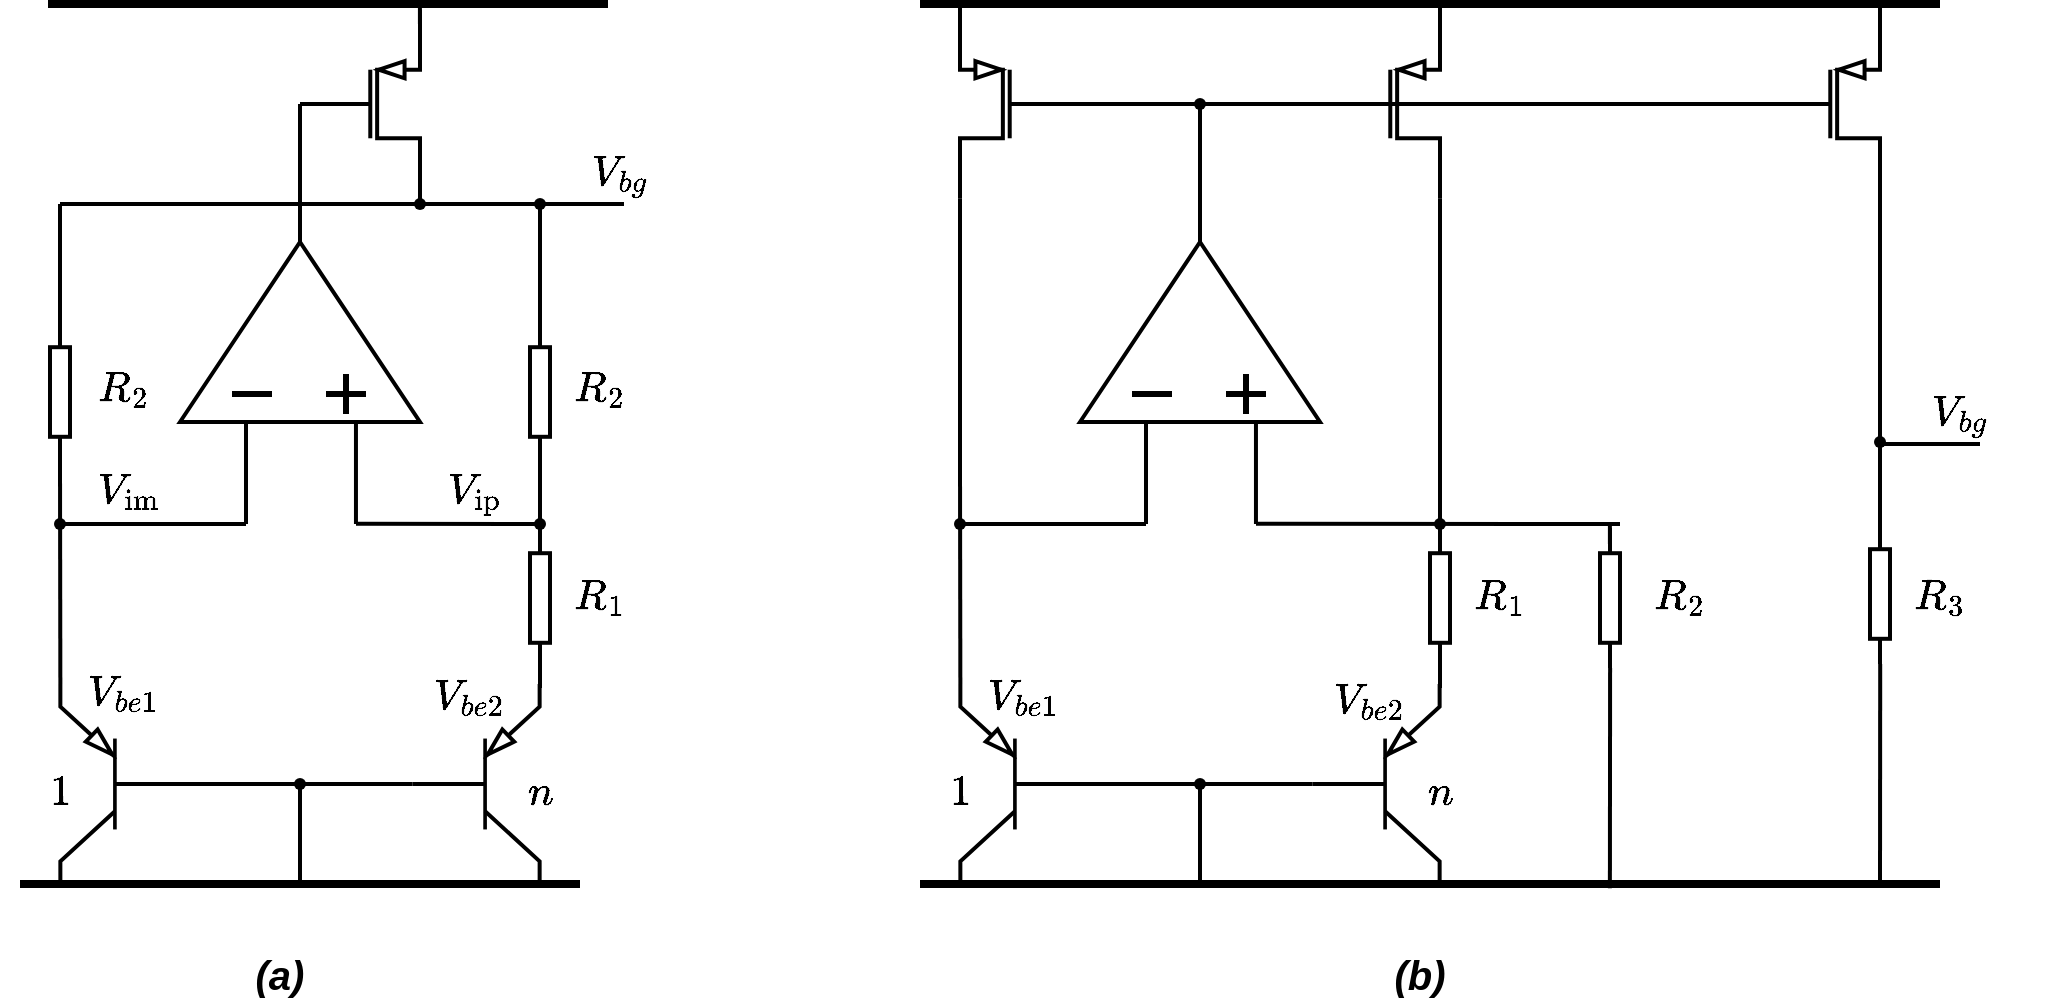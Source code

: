 <mxfile version="24.7.17">
  <diagram name="Page-1" id="VOTwZXIP0C5Wm990iq9c">
    <mxGraphModel dx="1393" dy="826" grid="1" gridSize="10" guides="1" tooltips="1" connect="1" arrows="1" fold="1" page="1" pageScale="1" pageWidth="850" pageHeight="1100" math="1" shadow="0">
      <root>
        <mxCell id="0" />
        <mxCell id="1" parent="0" />
        <mxCell id="DH1XRu-fGJWWLNNBZg_z-2" value="" style="verticalLabelPosition=bottom;shadow=0;dashed=0;align=center;html=1;verticalAlign=top;shape=mxgraph.electrical.transistors.pmos;pointerEvents=1;direction=east;flipH=0;strokeWidth=2;" parent="1" vertex="1">
          <mxGeometry x="200" y="180" width="60" height="100" as="geometry" />
        </mxCell>
        <mxCell id="DH1XRu-fGJWWLNNBZg_z-3" value="" style="verticalLabelPosition=bottom;shadow=0;dashed=0;align=center;html=1;verticalAlign=top;shape=mxgraph.electrical.transistors.pnp_transistor_5;flipH=1;strokeWidth=2;" parent="1" vertex="1">
          <mxGeometry x="80" y="520" width="64" height="100" as="geometry" />
        </mxCell>
        <mxCell id="DH1XRu-fGJWWLNNBZg_z-4" value="" style="verticalLabelPosition=bottom;shadow=0;dashed=0;align=center;html=1;verticalAlign=top;shape=mxgraph.electrical.transistors.pnp_transistor_5;flipH=0;strokeWidth=2;" parent="1" vertex="1">
          <mxGeometry x="256" y="520" width="64" height="100" as="geometry" />
        </mxCell>
        <mxCell id="DH1XRu-fGJWWLNNBZg_z-5" value="" style="pointerEvents=1;verticalLabelPosition=bottom;shadow=0;dashed=0;align=center;html=1;verticalAlign=top;shape=mxgraph.electrical.resistors.resistor_1;direction=south;strokeWidth=2;" parent="1" vertex="1">
          <mxGeometry x="75" y="339" width="10" height="70" as="geometry" />
        </mxCell>
        <mxCell id="DH1XRu-fGJWWLNNBZg_z-6" value="" style="pointerEvents=1;verticalLabelPosition=bottom;shadow=0;dashed=0;align=center;html=1;verticalAlign=top;shape=mxgraph.electrical.resistors.resistor_1;direction=south;strokeWidth=2;" parent="1" vertex="1">
          <mxGeometry x="315" y="339" width="10" height="70" as="geometry" />
        </mxCell>
        <mxCell id="DH1XRu-fGJWWLNNBZg_z-7" value="" style="pointerEvents=1;verticalLabelPosition=bottom;shadow=0;dashed=0;align=center;html=1;verticalAlign=top;shape=mxgraph.electrical.resistors.resistor_1;direction=south;strokeWidth=2;" parent="1" vertex="1">
          <mxGeometry x="315" y="442" width="10" height="70" as="geometry" />
        </mxCell>
        <mxCell id="DH1XRu-fGJWWLNNBZg_z-9" value="" style="endArrow=none;html=1;rounded=0;strokeWidth=4;" parent="1" edge="1">
          <mxGeometry width="50" height="50" relative="1" as="geometry">
            <mxPoint x="74" y="180" as="sourcePoint" />
            <mxPoint x="354" y="180" as="targetPoint" />
          </mxGeometry>
        </mxCell>
        <mxCell id="DH1XRu-fGJWWLNNBZg_z-10" value="" style="endArrow=none;html=1;rounded=0;exitX=1;exitY=0;exitDx=0;exitDy=0;exitPerimeter=0;entryX=1;entryY=0.5;entryDx=0;entryDy=0;entryPerimeter=0;strokeWidth=2;" parent="1" source="DH1XRu-fGJWWLNNBZg_z-3" target="DH1XRu-fGJWWLNNBZg_z-5" edge="1">
          <mxGeometry width="50" height="50" relative="1" as="geometry">
            <mxPoint x="30" y="430" as="sourcePoint" />
            <mxPoint x="80" y="380" as="targetPoint" />
          </mxGeometry>
        </mxCell>
        <mxCell id="DH1XRu-fGJWWLNNBZg_z-12" value="" style="endArrow=none;html=1;rounded=0;exitX=1;exitY=0.5;exitDx=0;exitDy=0;strokeWidth=2;" parent="1" source="s4SiOP88Y1OLbog2NG3d-1" edge="1">
          <mxGeometry width="50" height="50" relative="1" as="geometry">
            <mxPoint x="200.095" y="307.84" as="sourcePoint" />
            <mxPoint x="200" y="230" as="targetPoint" />
          </mxGeometry>
        </mxCell>
        <mxCell id="DH1XRu-fGJWWLNNBZg_z-13" value="" style="endArrow=none;html=1;rounded=0;strokeWidth=2;" parent="1" source="DH1XRu-fGJWWLNNBZg_z-35" edge="1">
          <mxGeometry width="50" height="50" relative="1" as="geometry">
            <mxPoint x="80" y="280" as="sourcePoint" />
            <mxPoint x="362" y="280" as="targetPoint" />
          </mxGeometry>
        </mxCell>
        <mxCell id="DH1XRu-fGJWWLNNBZg_z-14" value="" style="endArrow=none;html=1;rounded=0;strokeWidth=2;" parent="1" source="DH1XRu-fGJWWLNNBZg_z-17" edge="1">
          <mxGeometry width="50" height="50" relative="1" as="geometry">
            <mxPoint x="260" y="290" as="sourcePoint" />
            <mxPoint x="260" y="270" as="targetPoint" />
          </mxGeometry>
        </mxCell>
        <mxCell id="DH1XRu-fGJWWLNNBZg_z-15" value="" style="endArrow=none;html=1;rounded=0;exitX=0.014;exitY=0.5;exitDx=0;exitDy=0;exitPerimeter=0;strokeWidth=2;entryX=0.495;entryY=1.024;entryDx=0;entryDy=0;entryPerimeter=0;" parent="1" source="DH1XRu-fGJWWLNNBZg_z-6" target="DH1XRu-fGJWWLNNBZg_z-35" edge="1">
          <mxGeometry width="50" height="50" relative="1" as="geometry">
            <mxPoint x="320" y="310" as="sourcePoint" />
            <mxPoint x="320" y="290" as="targetPoint" />
          </mxGeometry>
        </mxCell>
        <mxCell id="DH1XRu-fGJWWLNNBZg_z-16" value="" style="endArrow=none;html=1;rounded=0;exitX=0;exitY=0.5;exitDx=0;exitDy=0;exitPerimeter=0;strokeWidth=2;" parent="1" source="DH1XRu-fGJWWLNNBZg_z-5" edge="1">
          <mxGeometry width="50" height="50" relative="1" as="geometry">
            <mxPoint x="79.92" y="310" as="sourcePoint" />
            <mxPoint x="80" y="280" as="targetPoint" />
          </mxGeometry>
        </mxCell>
        <mxCell id="DH1XRu-fGJWWLNNBZg_z-18" value="" style="endArrow=none;html=1;rounded=0;strokeWidth=2;" parent="1" edge="1">
          <mxGeometry width="50" height="50" relative="1" as="geometry">
            <mxPoint x="80" y="440" as="sourcePoint" />
            <mxPoint x="173" y="440" as="targetPoint" />
          </mxGeometry>
        </mxCell>
        <mxCell id="DH1XRu-fGJWWLNNBZg_z-19" value="" style="endArrow=none;html=1;rounded=0;strokeWidth=2;" parent="1" edge="1">
          <mxGeometry width="50" height="50" relative="1" as="geometry">
            <mxPoint x="173" y="440" as="sourcePoint" />
            <mxPoint x="173" y="388" as="targetPoint" />
          </mxGeometry>
        </mxCell>
        <mxCell id="DH1XRu-fGJWWLNNBZg_z-20" value="" style="shape=waypoint;sketch=0;fillStyle=solid;size=6;pointerEvents=1;points=[];fillColor=none;resizable=0;rotatable=0;perimeter=centerPerimeter;snapToPoint=1;strokeWidth=1;" parent="1" vertex="1">
          <mxGeometry x="70" y="430" width="20" height="20" as="geometry" />
        </mxCell>
        <mxCell id="DH1XRu-fGJWWLNNBZg_z-21" value="" style="endArrow=none;html=1;rounded=0;strokeWidth=2;" parent="1" edge="1">
          <mxGeometry width="50" height="50" relative="1" as="geometry">
            <mxPoint x="227.98" y="440" as="sourcePoint" />
            <mxPoint x="227.98" y="388" as="targetPoint" />
          </mxGeometry>
        </mxCell>
        <mxCell id="DH1XRu-fGJWWLNNBZg_z-22" value="" style="endArrow=none;html=1;rounded=0;strokeWidth=2;" parent="1" edge="1">
          <mxGeometry width="50" height="50" relative="1" as="geometry">
            <mxPoint x="228" y="439.93" as="sourcePoint" />
            <mxPoint x="320" y="440" as="targetPoint" />
          </mxGeometry>
        </mxCell>
        <mxCell id="DH1XRu-fGJWWLNNBZg_z-23" value="" style="endArrow=none;html=1;rounded=0;exitX=0.002;exitY=0.501;exitDx=0;exitDy=0;exitPerimeter=0;entryX=1;entryY=0.5;entryDx=0;entryDy=0;entryPerimeter=0;strokeWidth=2;" parent="1" source="DH1XRu-fGJWWLNNBZg_z-7" target="DH1XRu-fGJWWLNNBZg_z-6" edge="1">
          <mxGeometry width="50" height="50" relative="1" as="geometry">
            <mxPoint x="320" y="440" as="sourcePoint" />
            <mxPoint x="320" y="380" as="targetPoint" />
          </mxGeometry>
        </mxCell>
        <mxCell id="DH1XRu-fGJWWLNNBZg_z-24" value="" style="shape=waypoint;sketch=0;fillStyle=solid;size=6;pointerEvents=1;points=[];fillColor=none;resizable=0;rotatable=0;perimeter=centerPerimeter;snapToPoint=1;strokeWidth=1;" parent="1" vertex="1">
          <mxGeometry x="310" y="430" width="20" height="20" as="geometry" />
        </mxCell>
        <mxCell id="DH1XRu-fGJWWLNNBZg_z-25" value="" style="endArrow=none;html=1;rounded=0;strokeWidth=2;" parent="1" edge="1">
          <mxGeometry width="50" height="50" relative="1" as="geometry">
            <mxPoint x="259.96" y="190" as="sourcePoint" />
            <mxPoint x="259.96" y="180" as="targetPoint" />
          </mxGeometry>
        </mxCell>
        <mxCell id="DH1XRu-fGJWWLNNBZg_z-26" value="" style="endArrow=none;html=1;rounded=0;strokeWidth=4;" parent="1" edge="1">
          <mxGeometry width="50" height="50" relative="1" as="geometry">
            <mxPoint x="60" y="620" as="sourcePoint" />
            <mxPoint x="340" y="620" as="targetPoint" />
          </mxGeometry>
        </mxCell>
        <mxCell id="DH1XRu-fGJWWLNNBZg_z-27" value="" style="endArrow=none;html=1;rounded=0;entryX=0;entryY=0.5;entryDx=0;entryDy=0;entryPerimeter=0;strokeWidth=2;" parent="1" target="DH1XRu-fGJWWLNNBZg_z-4" edge="1">
          <mxGeometry width="50" height="50" relative="1" as="geometry">
            <mxPoint x="140" y="570" as="sourcePoint" />
            <mxPoint x="190" y="520" as="targetPoint" />
          </mxGeometry>
        </mxCell>
        <mxCell id="DH1XRu-fGJWWLNNBZg_z-28" value="" style="endArrow=none;html=1;rounded=0;strokeWidth=2;" parent="1" edge="1">
          <mxGeometry width="50" height="50" relative="1" as="geometry">
            <mxPoint x="200" y="620" as="sourcePoint" />
            <mxPoint x="200" y="570" as="targetPoint" />
          </mxGeometry>
        </mxCell>
        <mxCell id="DH1XRu-fGJWWLNNBZg_z-29" value="" style="shape=waypoint;sketch=0;fillStyle=solid;size=6;pointerEvents=1;points=[];fillColor=none;resizable=0;rotatable=0;perimeter=centerPerimeter;snapToPoint=1;strokeWidth=1;" parent="1" vertex="1">
          <mxGeometry x="190" y="560" width="20" height="20" as="geometry" />
        </mxCell>
        <mxCell id="DH1XRu-fGJWWLNNBZg_z-30" value="&lt;font style=&quot;font-size: 18px;&quot;&gt;$$R_2$$&lt;/font&gt;" style="text;html=1;align=center;verticalAlign=middle;whiteSpace=wrap;rounded=0;" parent="1" vertex="1">
          <mxGeometry x="320" y="358" width="60" height="30" as="geometry" />
        </mxCell>
        <mxCell id="DH1XRu-fGJWWLNNBZg_z-31" value="&lt;font style=&quot;font-size: 18px;&quot;&gt;$$R_1$$&lt;/font&gt;" style="text;html=1;align=center;verticalAlign=middle;whiteSpace=wrap;rounded=0;" parent="1" vertex="1">
          <mxGeometry x="320" y="462" width="60" height="30" as="geometry" />
        </mxCell>
        <mxCell id="DH1XRu-fGJWWLNNBZg_z-32" value="" style="endArrow=none;html=1;rounded=0;entryX=1;entryY=0.5;entryDx=0;entryDy=0;entryPerimeter=0;strokeWidth=2;" parent="1" edge="1">
          <mxGeometry width="50" height="50" relative="1" as="geometry">
            <mxPoint x="320" y="522" as="sourcePoint" />
            <mxPoint x="320" y="512" as="targetPoint" />
          </mxGeometry>
        </mxCell>
        <mxCell id="DH1XRu-fGJWWLNNBZg_z-33" value="&lt;font style=&quot;font-size: 18px;&quot;&gt;$$n$$&lt;/font&gt;" style="text;html=1;align=center;verticalAlign=middle;whiteSpace=wrap;rounded=0;" parent="1" vertex="1">
          <mxGeometry x="290" y="560" width="60" height="30" as="geometry" />
        </mxCell>
        <mxCell id="DH1XRu-fGJWWLNNBZg_z-34" value="&lt;font style=&quot;font-size: 18px;&quot;&gt;$$1$$&lt;/font&gt;" style="text;html=1;align=center;verticalAlign=middle;whiteSpace=wrap;rounded=0;" parent="1" vertex="1">
          <mxGeometry x="50" y="560" width="60" height="30" as="geometry" />
        </mxCell>
        <mxCell id="DH1XRu-fGJWWLNNBZg_z-36" value="&lt;font style=&quot;font-size: 18px;&quot;&gt;$$V_{bg}$$&lt;/font&gt;" style="text;html=1;align=center;verticalAlign=middle;whiteSpace=wrap;rounded=0;" parent="1" vertex="1">
          <mxGeometry x="330" y="250" width="60" height="30" as="geometry" />
        </mxCell>
        <mxCell id="DH1XRu-fGJWWLNNBZg_z-37" value="" style="verticalLabelPosition=bottom;shadow=0;dashed=0;align=center;html=1;verticalAlign=top;shape=mxgraph.electrical.transistors.pmos;pointerEvents=1;direction=east;flipH=0;strokeWidth=2;" parent="1" vertex="1">
          <mxGeometry x="710" y="180" width="60" height="100" as="geometry" />
        </mxCell>
        <mxCell id="DH1XRu-fGJWWLNNBZg_z-38" value="" style="verticalLabelPosition=bottom;shadow=0;dashed=0;align=center;html=1;verticalAlign=top;shape=mxgraph.electrical.transistors.pnp_transistor_5;flipH=1;strokeWidth=2;" parent="1" vertex="1">
          <mxGeometry x="530" y="520" width="64" height="100" as="geometry" />
        </mxCell>
        <mxCell id="DH1XRu-fGJWWLNNBZg_z-39" value="" style="verticalLabelPosition=bottom;shadow=0;dashed=0;align=center;html=1;verticalAlign=top;shape=mxgraph.electrical.transistors.pnp_transistor_5;flipH=0;strokeWidth=2;" parent="1" vertex="1">
          <mxGeometry x="706" y="520" width="64" height="100" as="geometry" />
        </mxCell>
        <mxCell id="DH1XRu-fGJWWLNNBZg_z-42" value="" style="pointerEvents=1;verticalLabelPosition=bottom;shadow=0;dashed=0;align=center;html=1;verticalAlign=top;shape=mxgraph.electrical.resistors.resistor_1;direction=south;strokeWidth=2;" parent="1" vertex="1">
          <mxGeometry x="765" y="442" width="10" height="70" as="geometry" />
        </mxCell>
        <mxCell id="DH1XRu-fGJWWLNNBZg_z-44" value="" style="endArrow=none;html=1;rounded=0;strokeWidth=4;" parent="1" edge="1">
          <mxGeometry width="50" height="50" relative="1" as="geometry">
            <mxPoint x="510" y="180" as="sourcePoint" />
            <mxPoint x="1020" y="180" as="targetPoint" />
          </mxGeometry>
        </mxCell>
        <mxCell id="DH1XRu-fGJWWLNNBZg_z-45" value="" style="endArrow=none;html=1;rounded=0;exitX=1;exitY=0;exitDx=0;exitDy=0;exitPerimeter=0;entryX=1;entryY=0.5;entryDx=0;entryDy=0;entryPerimeter=0;strokeWidth=2;" parent="1" source="DH1XRu-fGJWWLNNBZg_z-38" edge="1">
          <mxGeometry width="50" height="50" relative="1" as="geometry">
            <mxPoint x="480" y="430" as="sourcePoint" />
            <mxPoint x="530" y="409.0" as="targetPoint" />
          </mxGeometry>
        </mxCell>
        <mxCell id="DH1XRu-fGJWWLNNBZg_z-46" value="" style="endArrow=none;html=1;rounded=0;exitX=1;exitY=0.5;exitDx=0;exitDy=0;strokeWidth=2;" parent="1" source="s4SiOP88Y1OLbog2NG3d-7" edge="1">
          <mxGeometry width="50" height="50" relative="1" as="geometry">
            <mxPoint x="650.095" y="307.84" as="sourcePoint" />
            <mxPoint x="650" y="230" as="targetPoint" />
          </mxGeometry>
        </mxCell>
        <mxCell id="DH1XRu-fGJWWLNNBZg_z-48" value="" style="endArrow=none;html=1;rounded=0;strokeWidth=2;exitDx=0;exitDy=0;exitPerimeter=0;" parent="1" source="DH1XRu-fGJWWLNNBZg_z-69" edge="1">
          <mxGeometry width="50" height="50" relative="1" as="geometry">
            <mxPoint x="590" y="250" as="sourcePoint" />
            <mxPoint x="590" y="230" as="targetPoint" />
          </mxGeometry>
        </mxCell>
        <mxCell id="DH1XRu-fGJWWLNNBZg_z-49" value="" style="endArrow=none;html=1;rounded=0;strokeWidth=2;entryX=1;entryY=1;entryDx=0;entryDy=0;entryPerimeter=0;" parent="1" target="DH1XRu-fGJWWLNNBZg_z-37" edge="1">
          <mxGeometry width="50" height="50" relative="1" as="geometry">
            <mxPoint x="770" y="410" as="sourcePoint" />
            <mxPoint x="770" y="290" as="targetPoint" />
          </mxGeometry>
        </mxCell>
        <mxCell id="DH1XRu-fGJWWLNNBZg_z-50" value="" style="endArrow=none;html=1;rounded=0;strokeWidth=2;entryX=1;entryY=1;entryDx=0;entryDy=0;entryPerimeter=0;" parent="1" target="DH1XRu-fGJWWLNNBZg_z-74" edge="1">
          <mxGeometry width="50" height="50" relative="1" as="geometry">
            <mxPoint x="530" y="410" as="sourcePoint" />
            <mxPoint x="529.92" y="290" as="targetPoint" />
          </mxGeometry>
        </mxCell>
        <mxCell id="DH1XRu-fGJWWLNNBZg_z-52" value="" style="endArrow=none;html=1;rounded=0;strokeWidth=2;" parent="1" edge="1">
          <mxGeometry width="50" height="50" relative="1" as="geometry">
            <mxPoint x="530" y="440" as="sourcePoint" />
            <mxPoint x="623" y="440" as="targetPoint" />
          </mxGeometry>
        </mxCell>
        <mxCell id="DH1XRu-fGJWWLNNBZg_z-53" value="" style="endArrow=none;html=1;rounded=0;strokeWidth=2;" parent="1" edge="1">
          <mxGeometry width="50" height="50" relative="1" as="geometry">
            <mxPoint x="623" y="440" as="sourcePoint" />
            <mxPoint x="623" y="388" as="targetPoint" />
          </mxGeometry>
        </mxCell>
        <mxCell id="DH1XRu-fGJWWLNNBZg_z-54" value="" style="shape=waypoint;sketch=0;fillStyle=solid;size=6;pointerEvents=1;points=[];fillColor=none;resizable=0;rotatable=0;perimeter=centerPerimeter;snapToPoint=1;strokeWidth=1;" parent="1" vertex="1">
          <mxGeometry x="520" y="430" width="20" height="20" as="geometry" />
        </mxCell>
        <mxCell id="DH1XRu-fGJWWLNNBZg_z-55" value="" style="endArrow=none;html=1;rounded=0;strokeWidth=2;" parent="1" edge="1">
          <mxGeometry width="50" height="50" relative="1" as="geometry">
            <mxPoint x="677.98" y="440" as="sourcePoint" />
            <mxPoint x="677.98" y="388" as="targetPoint" />
          </mxGeometry>
        </mxCell>
        <mxCell id="DH1XRu-fGJWWLNNBZg_z-56" value="" style="endArrow=none;html=1;rounded=0;strokeWidth=2;" parent="1" edge="1">
          <mxGeometry width="50" height="50" relative="1" as="geometry">
            <mxPoint x="678" y="439.93" as="sourcePoint" />
            <mxPoint x="860" y="440" as="targetPoint" />
          </mxGeometry>
        </mxCell>
        <mxCell id="DH1XRu-fGJWWLNNBZg_z-57" value="" style="endArrow=none;html=1;rounded=0;exitX=0.002;exitY=0.501;exitDx=0;exitDy=0;exitPerimeter=0;entryX=1;entryY=0.5;entryDx=0;entryDy=0;entryPerimeter=0;strokeWidth=2;" parent="1" source="DH1XRu-fGJWWLNNBZg_z-42" edge="1">
          <mxGeometry width="50" height="50" relative="1" as="geometry">
            <mxPoint x="770" y="440" as="sourcePoint" />
            <mxPoint x="770" y="409.0" as="targetPoint" />
          </mxGeometry>
        </mxCell>
        <mxCell id="DH1XRu-fGJWWLNNBZg_z-58" value="" style="shape=waypoint;sketch=0;fillStyle=solid;size=6;pointerEvents=1;points=[];fillColor=none;resizable=0;rotatable=0;perimeter=centerPerimeter;snapToPoint=1;strokeWidth=1;" parent="1" vertex="1">
          <mxGeometry x="760" y="430" width="20" height="20" as="geometry" />
        </mxCell>
        <mxCell id="DH1XRu-fGJWWLNNBZg_z-59" value="" style="endArrow=none;html=1;rounded=0;strokeWidth=2;" parent="1" edge="1">
          <mxGeometry width="50" height="50" relative="1" as="geometry">
            <mxPoint x="530" y="190" as="sourcePoint" />
            <mxPoint x="530" y="180" as="targetPoint" />
          </mxGeometry>
        </mxCell>
        <mxCell id="DH1XRu-fGJWWLNNBZg_z-60" value="" style="endArrow=none;html=1;rounded=0;strokeWidth=4;" parent="1" edge="1">
          <mxGeometry width="50" height="50" relative="1" as="geometry">
            <mxPoint x="510" y="620" as="sourcePoint" />
            <mxPoint x="1020" y="620" as="targetPoint" />
          </mxGeometry>
        </mxCell>
        <mxCell id="DH1XRu-fGJWWLNNBZg_z-61" value="" style="endArrow=none;html=1;rounded=0;entryX=0;entryY=0.5;entryDx=0;entryDy=0;entryPerimeter=0;strokeWidth=2;" parent="1" target="DH1XRu-fGJWWLNNBZg_z-39" edge="1">
          <mxGeometry width="50" height="50" relative="1" as="geometry">
            <mxPoint x="590" y="570" as="sourcePoint" />
            <mxPoint x="640" y="520" as="targetPoint" />
          </mxGeometry>
        </mxCell>
        <mxCell id="DH1XRu-fGJWWLNNBZg_z-62" value="" style="endArrow=none;html=1;rounded=0;strokeWidth=2;" parent="1" edge="1">
          <mxGeometry width="50" height="50" relative="1" as="geometry">
            <mxPoint x="650" y="620" as="sourcePoint" />
            <mxPoint x="650" y="570" as="targetPoint" />
          </mxGeometry>
        </mxCell>
        <mxCell id="DH1XRu-fGJWWLNNBZg_z-63" value="" style="shape=waypoint;sketch=0;fillStyle=solid;size=6;pointerEvents=1;points=[];fillColor=none;resizable=0;rotatable=0;perimeter=centerPerimeter;snapToPoint=1;strokeWidth=1;" parent="1" vertex="1">
          <mxGeometry x="640" y="560" width="20" height="20" as="geometry" />
        </mxCell>
        <mxCell id="DH1XRu-fGJWWLNNBZg_z-64" value="&lt;font style=&quot;font-size: 18px;&quot;&gt;$$R_2$$&lt;/font&gt;" style="text;html=1;align=center;verticalAlign=middle;whiteSpace=wrap;rounded=0;" parent="1" vertex="1">
          <mxGeometry x="860" y="462" width="60" height="30" as="geometry" />
        </mxCell>
        <mxCell id="DH1XRu-fGJWWLNNBZg_z-65" value="&lt;font style=&quot;font-size: 18px;&quot;&gt;$$R_1$$&lt;/font&gt;" style="text;html=1;align=center;verticalAlign=middle;whiteSpace=wrap;rounded=0;" parent="1" vertex="1">
          <mxGeometry x="770" y="462" width="60" height="30" as="geometry" />
        </mxCell>
        <mxCell id="DH1XRu-fGJWWLNNBZg_z-66" value="" style="endArrow=none;html=1;rounded=0;entryX=1;entryY=0.5;entryDx=0;entryDy=0;entryPerimeter=0;strokeWidth=2;" parent="1" edge="1">
          <mxGeometry width="50" height="50" relative="1" as="geometry">
            <mxPoint x="770" y="522" as="sourcePoint" />
            <mxPoint x="770" y="512" as="targetPoint" />
          </mxGeometry>
        </mxCell>
        <mxCell id="DH1XRu-fGJWWLNNBZg_z-67" value="&lt;font style=&quot;font-size: 18px;&quot;&gt;$$n$$&lt;/font&gt;" style="text;html=1;align=center;verticalAlign=middle;whiteSpace=wrap;rounded=0;" parent="1" vertex="1">
          <mxGeometry x="740" y="560" width="60" height="30" as="geometry" />
        </mxCell>
        <mxCell id="DH1XRu-fGJWWLNNBZg_z-68" value="&lt;font style=&quot;font-size: 18px;&quot;&gt;$$1$$&lt;/font&gt;" style="text;html=1;align=center;verticalAlign=middle;whiteSpace=wrap;rounded=0;" parent="1" vertex="1">
          <mxGeometry x="500" y="560" width="60" height="30" as="geometry" />
        </mxCell>
        <mxCell id="DH1XRu-fGJWWLNNBZg_z-70" value="&lt;font style=&quot;font-size: 18px;&quot;&gt;$$V_{bg}$$&lt;/font&gt;" style="text;html=1;align=center;verticalAlign=middle;whiteSpace=wrap;rounded=0;" parent="1" vertex="1">
          <mxGeometry x="1000" y="370" width="60" height="30" as="geometry" />
        </mxCell>
        <mxCell id="DH1XRu-fGJWWLNNBZg_z-71" value="&lt;font style=&quot;font-size: 18px;&quot;&gt;$$R_2$$&lt;/font&gt;" style="text;html=1;align=center;verticalAlign=middle;whiteSpace=wrap;rounded=0;" parent="1" vertex="1">
          <mxGeometry x="82" y="358" width="60" height="30" as="geometry" />
        </mxCell>
        <mxCell id="DH1XRu-fGJWWLNNBZg_z-72" value="&lt;font style=&quot;font-size: 20px;&quot;&gt;&lt;b&gt;&lt;i&gt;(a)&lt;/i&gt;&lt;/b&gt;&lt;/font&gt;" style="text;html=1;align=center;verticalAlign=middle;whiteSpace=wrap;rounded=0;" parent="1" vertex="1">
          <mxGeometry x="160" y="650" width="60" height="30" as="geometry" />
        </mxCell>
        <mxCell id="DH1XRu-fGJWWLNNBZg_z-74" value="" style="verticalLabelPosition=bottom;shadow=0;dashed=0;align=center;html=1;verticalAlign=top;shape=mxgraph.electrical.transistors.pmos;pointerEvents=1;direction=east;flipH=1;strokeWidth=2;" parent="1" vertex="1">
          <mxGeometry x="530" y="180" width="60" height="100" as="geometry" />
        </mxCell>
        <mxCell id="DH1XRu-fGJWWLNNBZg_z-75" value="" style="endArrow=none;html=1;rounded=0;strokeWidth=2;exitX=0;exitY=0.5;exitDx=0;exitDy=0;exitPerimeter=0;" parent="1" source="DH1XRu-fGJWWLNNBZg_z-84" target="DH1XRu-fGJWWLNNBZg_z-69" edge="1">
          <mxGeometry width="50" height="50" relative="1" as="geometry">
            <mxPoint x="710" y="230" as="sourcePoint" />
            <mxPoint x="590" y="230" as="targetPoint" />
          </mxGeometry>
        </mxCell>
        <mxCell id="DH1XRu-fGJWWLNNBZg_z-69" value="" style="shape=waypoint;sketch=0;fillStyle=solid;size=6;pointerEvents=1;points=[];fillColor=none;resizable=0;rotatable=0;perimeter=centerPerimeter;snapToPoint=1;" parent="1" vertex="1">
          <mxGeometry x="640" y="220" width="20" height="20" as="geometry" />
        </mxCell>
        <mxCell id="DH1XRu-fGJWWLNNBZg_z-76" value="" style="endArrow=none;html=1;rounded=0;strokeWidth=2;" parent="1" edge="1">
          <mxGeometry width="50" height="50" relative="1" as="geometry">
            <mxPoint x="770" y="190" as="sourcePoint" />
            <mxPoint x="770" y="180" as="targetPoint" />
          </mxGeometry>
        </mxCell>
        <mxCell id="DH1XRu-fGJWWLNNBZg_z-77" value="" style="pointerEvents=1;verticalLabelPosition=bottom;shadow=0;dashed=0;align=center;html=1;verticalAlign=top;shape=mxgraph.electrical.resistors.resistor_1;direction=south;strokeWidth=2;" parent="1" vertex="1">
          <mxGeometry x="850" y="442" width="10" height="70" as="geometry" />
        </mxCell>
        <mxCell id="DH1XRu-fGJWWLNNBZg_z-78" value="" style="endArrow=none;html=1;rounded=0;strokeWidth=2;exitX=0.97;exitY=0.39;exitDx=0;exitDy=0;exitPerimeter=0;" parent="1" edge="1">
          <mxGeometry width="50" height="50" relative="1" as="geometry">
            <mxPoint x="855.05" y="512" as="sourcePoint" />
            <mxPoint x="854.95" y="622.1" as="targetPoint" />
          </mxGeometry>
        </mxCell>
        <mxCell id="DH1XRu-fGJWWLNNBZg_z-79" value="" style="endArrow=none;html=1;rounded=0;strokeWidth=2;" parent="1" edge="1">
          <mxGeometry width="50" height="50" relative="1" as="geometry">
            <mxPoint x="854.95" y="450" as="sourcePoint" />
            <mxPoint x="854.95" y="440" as="targetPoint" />
          </mxGeometry>
        </mxCell>
        <mxCell id="DH1XRu-fGJWWLNNBZg_z-80" value="&lt;font style=&quot;font-size: 18px;&quot;&gt;$$V_{be1}$$&lt;/font&gt;" style="text;html=1;align=center;verticalAlign=middle;whiteSpace=wrap;rounded=0;" parent="1" vertex="1">
          <mxGeometry x="82" y="510" width="60" height="30" as="geometry" />
        </mxCell>
        <mxCell id="DH1XRu-fGJWWLNNBZg_z-81" value="&lt;font style=&quot;font-size: 18px;&quot;&gt;$$V_{be2}$$&lt;/font&gt;" style="text;html=1;align=center;verticalAlign=middle;whiteSpace=wrap;rounded=0;" parent="1" vertex="1">
          <mxGeometry x="255" y="512" width="60" height="30" as="geometry" />
        </mxCell>
        <mxCell id="DH1XRu-fGJWWLNNBZg_z-82" value="&lt;font style=&quot;font-size: 18px;&quot;&gt;$$V_{be1}$$&lt;/font&gt;" style="text;html=1;align=center;verticalAlign=middle;whiteSpace=wrap;rounded=0;" parent="1" vertex="1">
          <mxGeometry x="532" y="512" width="60" height="30" as="geometry" />
        </mxCell>
        <mxCell id="DH1XRu-fGJWWLNNBZg_z-83" value="&lt;font style=&quot;font-size: 18px;&quot;&gt;$$V_{be2}$$&lt;/font&gt;" style="text;html=1;align=center;verticalAlign=middle;whiteSpace=wrap;rounded=0;" parent="1" vertex="1">
          <mxGeometry x="705" y="514" width="60" height="30" as="geometry" />
        </mxCell>
        <mxCell id="DH1XRu-fGJWWLNNBZg_z-84" value="" style="verticalLabelPosition=bottom;shadow=0;dashed=0;align=center;html=1;verticalAlign=top;shape=mxgraph.electrical.transistors.pmos;pointerEvents=1;direction=east;flipH=0;strokeWidth=2;" parent="1" vertex="1">
          <mxGeometry x="930" y="180" width="60" height="100" as="geometry" />
        </mxCell>
        <mxCell id="DH1XRu-fGJWWLNNBZg_z-85" value="" style="endArrow=none;html=1;rounded=0;strokeWidth=2;" parent="1" edge="1">
          <mxGeometry width="50" height="50" relative="1" as="geometry">
            <mxPoint x="990" y="190" as="sourcePoint" />
            <mxPoint x="990" y="180" as="targetPoint" />
          </mxGeometry>
        </mxCell>
        <mxCell id="DH1XRu-fGJWWLNNBZg_z-86" value="" style="endArrow=none;html=1;rounded=0;strokeWidth=2;entryX=1;entryY=1;entryDx=0;entryDy=0;entryPerimeter=0;" parent="1" source="DH1XRu-fGJWWLNNBZg_z-92" edge="1">
          <mxGeometry width="50" height="50" relative="1" as="geometry">
            <mxPoint x="990" y="440" as="sourcePoint" />
            <mxPoint x="990" y="276" as="targetPoint" />
          </mxGeometry>
        </mxCell>
        <mxCell id="DH1XRu-fGJWWLNNBZg_z-87" value="" style="pointerEvents=1;verticalLabelPosition=bottom;shadow=0;dashed=0;align=center;html=1;verticalAlign=top;shape=mxgraph.electrical.resistors.resistor_1;direction=south;strokeWidth=2;" parent="1" vertex="1">
          <mxGeometry x="985" y="440" width="10" height="70" as="geometry" />
        </mxCell>
        <mxCell id="DH1XRu-fGJWWLNNBZg_z-88" value="" style="endArrow=none;html=1;rounded=0;strokeWidth=2;exitX=0.97;exitY=0.39;exitDx=0;exitDy=0;exitPerimeter=0;" parent="1" edge="1">
          <mxGeometry width="50" height="50" relative="1" as="geometry">
            <mxPoint x="990.1" y="510" as="sourcePoint" />
            <mxPoint x="990" y="620.1" as="targetPoint" />
          </mxGeometry>
        </mxCell>
        <mxCell id="DH1XRu-fGJWWLNNBZg_z-89" value="&lt;font style=&quot;font-size: 18px;&quot;&gt;$$R_3$$&lt;/font&gt;" style="text;html=1;align=center;verticalAlign=middle;whiteSpace=wrap;rounded=0;" parent="1" vertex="1">
          <mxGeometry x="990" y="462" width="60" height="30" as="geometry" />
        </mxCell>
        <mxCell id="DH1XRu-fGJWWLNNBZg_z-90" value="&lt;font style=&quot;font-size: 20px;&quot;&gt;&lt;b&gt;&lt;i&gt;(b)&lt;/i&gt;&lt;/b&gt;&lt;/font&gt;" style="text;html=1;align=center;verticalAlign=middle;whiteSpace=wrap;rounded=0;" parent="1" vertex="1">
          <mxGeometry x="730" y="650" width="60" height="30" as="geometry" />
        </mxCell>
        <mxCell id="DH1XRu-fGJWWLNNBZg_z-91" value="" style="endArrow=none;html=1;rounded=0;strokeWidth=2;" parent="1" edge="1">
          <mxGeometry width="50" height="50" relative="1" as="geometry">
            <mxPoint x="990" y="400" as="sourcePoint" />
            <mxPoint x="1040" y="400" as="targetPoint" />
          </mxGeometry>
        </mxCell>
        <mxCell id="DH1XRu-fGJWWLNNBZg_z-93" value="" style="endArrow=none;html=1;rounded=0;strokeWidth=2;entryDx=0;entryDy=0;entryPerimeter=0;" parent="1" target="DH1XRu-fGJWWLNNBZg_z-92" edge="1">
          <mxGeometry width="50" height="50" relative="1" as="geometry">
            <mxPoint x="990" y="440" as="sourcePoint" />
            <mxPoint x="990" y="276" as="targetPoint" />
          </mxGeometry>
        </mxCell>
        <mxCell id="DH1XRu-fGJWWLNNBZg_z-92" value="" style="shape=waypoint;sketch=0;fillStyle=solid;size=6;pointerEvents=1;points=[];fillColor=none;resizable=0;rotatable=0;perimeter=centerPerimeter;snapToPoint=1;strokeWidth=1;" parent="1" vertex="1">
          <mxGeometry x="980" y="389" width="20" height="20" as="geometry" />
        </mxCell>
        <mxCell id="DH1XRu-fGJWWLNNBZg_z-95" value="" style="endArrow=none;html=1;rounded=0;strokeWidth=2;" parent="1" target="DH1XRu-fGJWWLNNBZg_z-35" edge="1">
          <mxGeometry width="50" height="50" relative="1" as="geometry">
            <mxPoint x="80" y="280" as="sourcePoint" />
            <mxPoint x="362" y="280" as="targetPoint" />
          </mxGeometry>
        </mxCell>
        <mxCell id="DH1XRu-fGJWWLNNBZg_z-35" value="" style="shape=waypoint;sketch=0;fillStyle=solid;size=6;pointerEvents=1;points=[];fillColor=none;resizable=0;rotatable=0;perimeter=centerPerimeter;snapToPoint=1;" parent="1" vertex="1">
          <mxGeometry x="310" y="270" width="20" height="20" as="geometry" />
        </mxCell>
        <mxCell id="DH1XRu-fGJWWLNNBZg_z-96" value="" style="endArrow=none;html=1;rounded=0;strokeWidth=2;exitX=0.485;exitY=0.99;exitDx=0;exitDy=0;exitPerimeter=0;" parent="1" source="DH1XRu-fGJWWLNNBZg_z-17" target="DH1XRu-fGJWWLNNBZg_z-17" edge="1">
          <mxGeometry width="50" height="50" relative="1" as="geometry">
            <mxPoint x="260" y="290" as="sourcePoint" />
            <mxPoint x="260" y="270" as="targetPoint" />
            <Array as="points">
              <mxPoint x="260" y="280" />
            </Array>
          </mxGeometry>
        </mxCell>
        <mxCell id="DH1XRu-fGJWWLNNBZg_z-17" value="" style="shape=waypoint;sketch=0;fillStyle=solid;size=6;pointerEvents=1;points=[];fillColor=none;resizable=0;rotatable=0;perimeter=centerPerimeter;snapToPoint=1;strokeWidth=1;" parent="1" vertex="1">
          <mxGeometry x="250" y="270" width="20" height="20" as="geometry" />
        </mxCell>
        <mxCell id="s4SiOP88Y1OLbog2NG3d-5" value="" style="group" vertex="1" connectable="0" parent="1">
          <mxGeometry x="140" y="299" width="120" height="90" as="geometry" />
        </mxCell>
        <mxCell id="s4SiOP88Y1OLbog2NG3d-1" value="" style="triangle;whiteSpace=wrap;html=1;direction=north;strokeWidth=2;fillColor=none;" vertex="1" parent="s4SiOP88Y1OLbog2NG3d-5">
          <mxGeometry width="120" height="90" as="geometry" />
        </mxCell>
        <mxCell id="s4SiOP88Y1OLbog2NG3d-2" value="" style="endArrow=none;html=1;rounded=0;strokeWidth=3;" edge="1" parent="s4SiOP88Y1OLbog2NG3d-5">
          <mxGeometry width="50" height="50" relative="1" as="geometry">
            <mxPoint x="73" y="76" as="sourcePoint" />
            <mxPoint x="93" y="76" as="targetPoint" />
          </mxGeometry>
        </mxCell>
        <mxCell id="s4SiOP88Y1OLbog2NG3d-3" value="" style="endArrow=none;html=1;rounded=0;strokeWidth=3;" edge="1" parent="s4SiOP88Y1OLbog2NG3d-5">
          <mxGeometry width="50" height="50" relative="1" as="geometry">
            <mxPoint x="83" y="66" as="sourcePoint" />
            <mxPoint x="83" y="86" as="targetPoint" />
          </mxGeometry>
        </mxCell>
        <mxCell id="s4SiOP88Y1OLbog2NG3d-4" value="" style="endArrow=none;html=1;rounded=0;strokeWidth=3;" edge="1" parent="s4SiOP88Y1OLbog2NG3d-5">
          <mxGeometry width="50" height="50" relative="1" as="geometry">
            <mxPoint x="26" y="76" as="sourcePoint" />
            <mxPoint x="46" y="76" as="targetPoint" />
          </mxGeometry>
        </mxCell>
        <mxCell id="s4SiOP88Y1OLbog2NG3d-6" value="" style="group" vertex="1" connectable="0" parent="1">
          <mxGeometry x="590" y="299" width="120" height="90" as="geometry" />
        </mxCell>
        <mxCell id="s4SiOP88Y1OLbog2NG3d-7" value="" style="triangle;whiteSpace=wrap;html=1;direction=north;strokeWidth=2;fillColor=none;" vertex="1" parent="s4SiOP88Y1OLbog2NG3d-6">
          <mxGeometry width="120" height="90" as="geometry" />
        </mxCell>
        <mxCell id="s4SiOP88Y1OLbog2NG3d-8" value="" style="endArrow=none;html=1;rounded=0;strokeWidth=3;" edge="1" parent="s4SiOP88Y1OLbog2NG3d-6">
          <mxGeometry width="50" height="50" relative="1" as="geometry">
            <mxPoint x="73" y="76" as="sourcePoint" />
            <mxPoint x="93" y="76" as="targetPoint" />
          </mxGeometry>
        </mxCell>
        <mxCell id="s4SiOP88Y1OLbog2NG3d-9" value="" style="endArrow=none;html=1;rounded=0;strokeWidth=3;" edge="1" parent="s4SiOP88Y1OLbog2NG3d-6">
          <mxGeometry width="50" height="50" relative="1" as="geometry">
            <mxPoint x="83" y="66" as="sourcePoint" />
            <mxPoint x="83" y="86" as="targetPoint" />
          </mxGeometry>
        </mxCell>
        <mxCell id="s4SiOP88Y1OLbog2NG3d-10" value="" style="endArrow=none;html=1;rounded=0;strokeWidth=3;" edge="1" parent="s4SiOP88Y1OLbog2NG3d-6">
          <mxGeometry width="50" height="50" relative="1" as="geometry">
            <mxPoint x="26" y="76" as="sourcePoint" />
            <mxPoint x="46" y="76" as="targetPoint" />
          </mxGeometry>
        </mxCell>
        <mxCell id="s4SiOP88Y1OLbog2NG3d-11" value="&lt;font style=&quot;font-size: 18px;&quot;&gt;$$V_\text{ip}$$&lt;/font&gt;" style="text;html=1;align=center;verticalAlign=middle;whiteSpace=wrap;rounded=0;" vertex="1" parent="1">
          <mxGeometry x="258" y="409" width="60" height="30" as="geometry" />
        </mxCell>
        <mxCell id="s4SiOP88Y1OLbog2NG3d-12" value="&lt;font style=&quot;font-size: 18px;&quot;&gt;$$V_\text{im}$$&lt;/font&gt;" style="text;html=1;align=center;verticalAlign=middle;whiteSpace=wrap;rounded=0;" vertex="1" parent="1">
          <mxGeometry x="85" y="409" width="60" height="30" as="geometry" />
        </mxCell>
      </root>
    </mxGraphModel>
  </diagram>
</mxfile>
